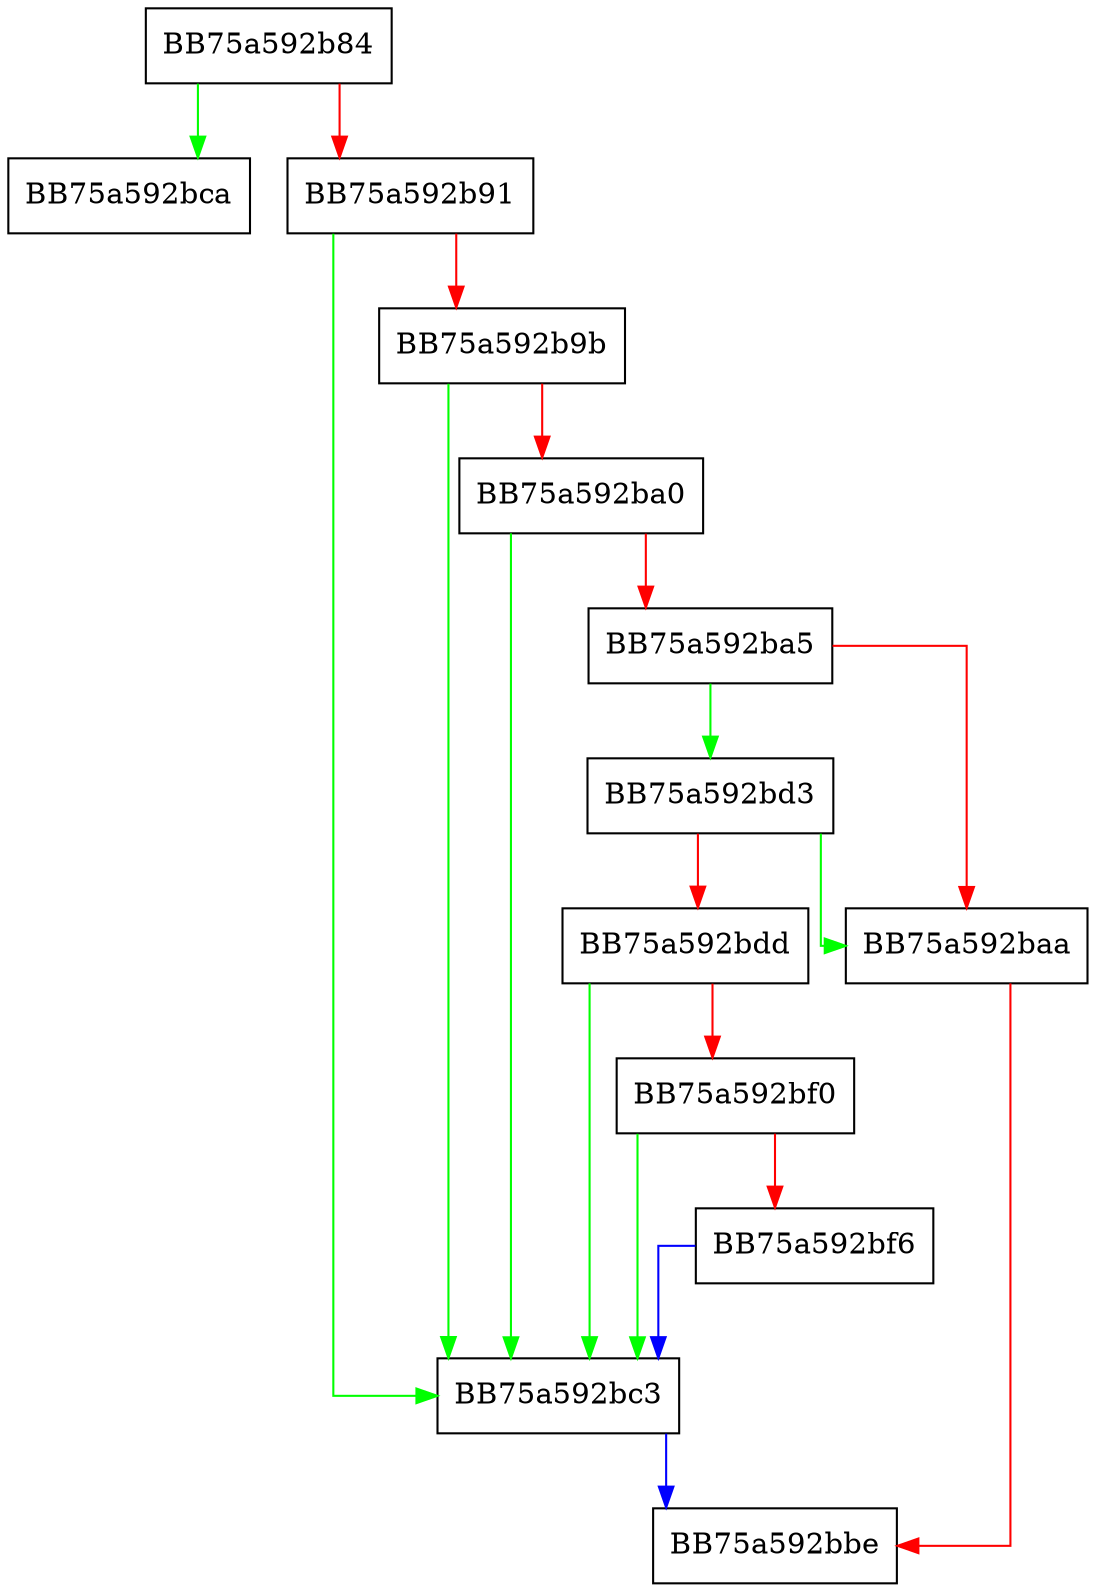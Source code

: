 digraph LUM_DeviceToWin32Path {
  node [shape="box"];
  graph [splines=ortho];
  BB75a592b84 -> BB75a592bca [color="green"];
  BB75a592b84 -> BB75a592b91 [color="red"];
  BB75a592b91 -> BB75a592bc3 [color="green"];
  BB75a592b91 -> BB75a592b9b [color="red"];
  BB75a592b9b -> BB75a592bc3 [color="green"];
  BB75a592b9b -> BB75a592ba0 [color="red"];
  BB75a592ba0 -> BB75a592bc3 [color="green"];
  BB75a592ba0 -> BB75a592ba5 [color="red"];
  BB75a592ba5 -> BB75a592bd3 [color="green"];
  BB75a592ba5 -> BB75a592baa [color="red"];
  BB75a592baa -> BB75a592bbe [color="red"];
  BB75a592bc3 -> BB75a592bbe [color="blue"];
  BB75a592bd3 -> BB75a592baa [color="green"];
  BB75a592bd3 -> BB75a592bdd [color="red"];
  BB75a592bdd -> BB75a592bc3 [color="green"];
  BB75a592bdd -> BB75a592bf0 [color="red"];
  BB75a592bf0 -> BB75a592bc3 [color="green"];
  BB75a592bf0 -> BB75a592bf6 [color="red"];
  BB75a592bf6 -> BB75a592bc3 [color="blue"];
}